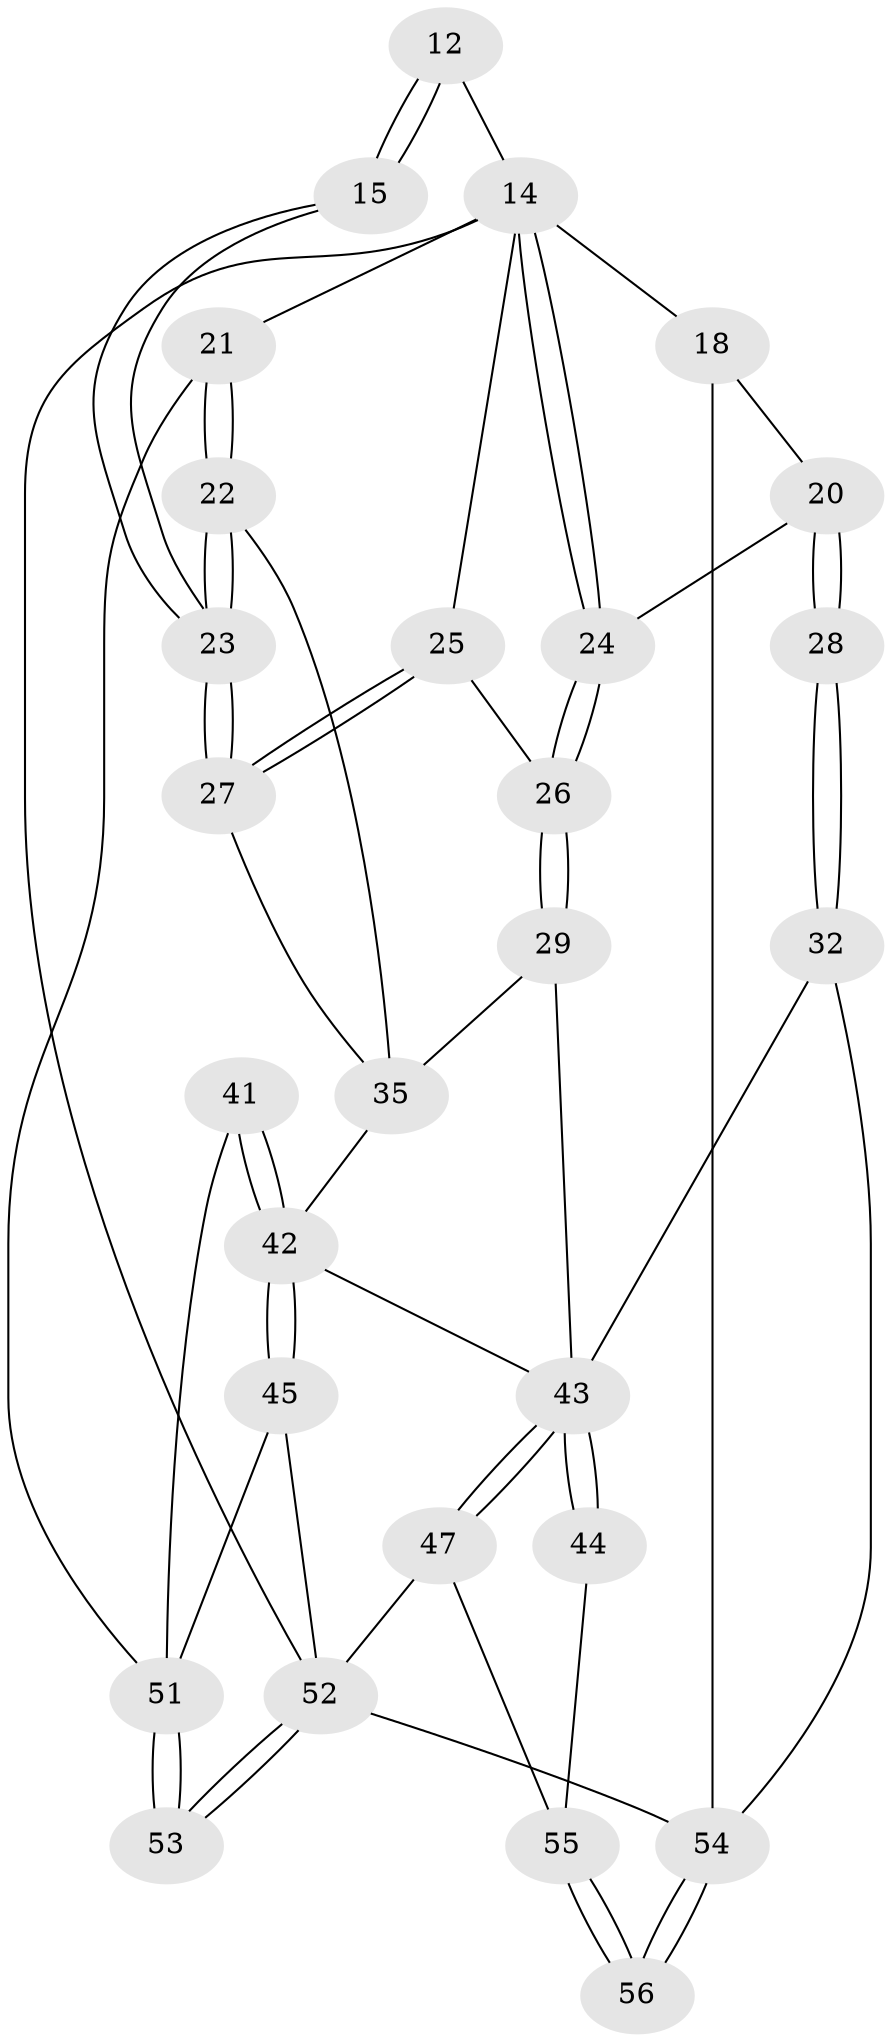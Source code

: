 // original degree distribution, {3: 0.03571428571428571, 5: 0.5, 6: 0.21428571428571427, 4: 0.25}
// Generated by graph-tools (version 1.1) at 2025/00/03/09/25 05:00:58]
// undirected, 28 vertices, 63 edges
graph export_dot {
graph [start="1"]
  node [color=gray90,style=filled];
  12 [pos="+0.7257675712157886+0.20399298836783455",super="+11"];
  14 [pos="+0.6257192460304571+0.24953806623726776",super="+13+8"];
  15 [pos="+0.7832072312695557+0.2287977388993721"];
  18 [pos="+0+0.19414428770841433",super="+5+9"];
  20 [pos="+0.32171694360977593+0.30600709797094683",super="+16+17"];
  21 [pos="+1+0.43753905026626305"];
  22 [pos="+0.9171782084040173+0.3940095596894781"];
  23 [pos="+0.9004190773208068+0.38363124959590617"];
  24 [pos="+0.4995190458257591+0.32993109343898575",super="+19"];
  25 [pos="+0.6379602729274287+0.3854748514268795"];
  26 [pos="+0.5063450140170546+0.34968560098575735"];
  27 [pos="+0.640019862508705+0.3878182375951567"];
  28 [pos="+0.23683291073282375+0.379971710666679"];
  29 [pos="+0.44011007266230545+0.5057182904016585"];
  32 [pos="+0.23346066149577305+0.5256139549120075"];
  35 [pos="+0.6677472441777692+0.5756740422688124",super="+33"];
  41 [pos="+0.7750066591674974+0.6644304807517438"];
  42 [pos="+0.733528306186536+0.8951833327778885",super="+37+36"];
  43 [pos="+0.4603171755915314+0.8382408884292264",super="+38+30+31"];
  44 [pos="+0.2518666175340154+0.612704691389454"];
  45 [pos="+0.7354587851245501+0.9122636697294734"];
  47 [pos="+0.5152041987263034+1"];
  51 [pos="+0.8360774564520254+0.8562715816679474",super="+40+39"];
  52 [pos="+1+1",super="+46"];
  53 [pos="+1+0.8542681403056934"];
  54 [pos="+0+1",super="+50"];
  55 [pos="+0.5079633300101929+1",super="+48"];
  56 [pos="+0.49742045199975116+1",super="+49"];
  12 -- 15 [weight=2];
  12 -- 15;
  12 -- 14 [weight=3];
  14 -- 24 [weight=2];
  14 -- 24;
  14 -- 25;
  14 -- 18 [weight=2];
  14 -- 52;
  14 -- 21;
  15 -- 23;
  15 -- 23;
  18 -- 54 [weight=2];
  18 -- 20 [weight=2];
  20 -- 28 [weight=2];
  20 -- 28;
  20 -- 24;
  21 -- 22;
  21 -- 22;
  21 -- 51;
  22 -- 23;
  22 -- 23;
  22 -- 35;
  23 -- 27;
  23 -- 27;
  24 -- 26;
  24 -- 26;
  25 -- 26;
  25 -- 27;
  25 -- 27;
  26 -- 29;
  26 -- 29;
  27 -- 35;
  28 -- 32;
  28 -- 32;
  29 -- 35;
  29 -- 43;
  32 -- 54;
  32 -- 43;
  35 -- 42;
  41 -- 42 [weight=2];
  41 -- 42;
  41 -- 51;
  42 -- 45;
  42 -- 45;
  42 -- 43;
  43 -- 44 [weight=2];
  43 -- 44;
  43 -- 47;
  43 -- 47;
  44 -- 55;
  45 -- 51;
  45 -- 52;
  47 -- 55;
  47 -- 52;
  51 -- 53 [weight=2];
  51 -- 53;
  52 -- 53;
  52 -- 53;
  52 -- 54;
  54 -- 56 [weight=2];
  54 -- 56;
  55 -- 56 [weight=2];
  55 -- 56;
}

